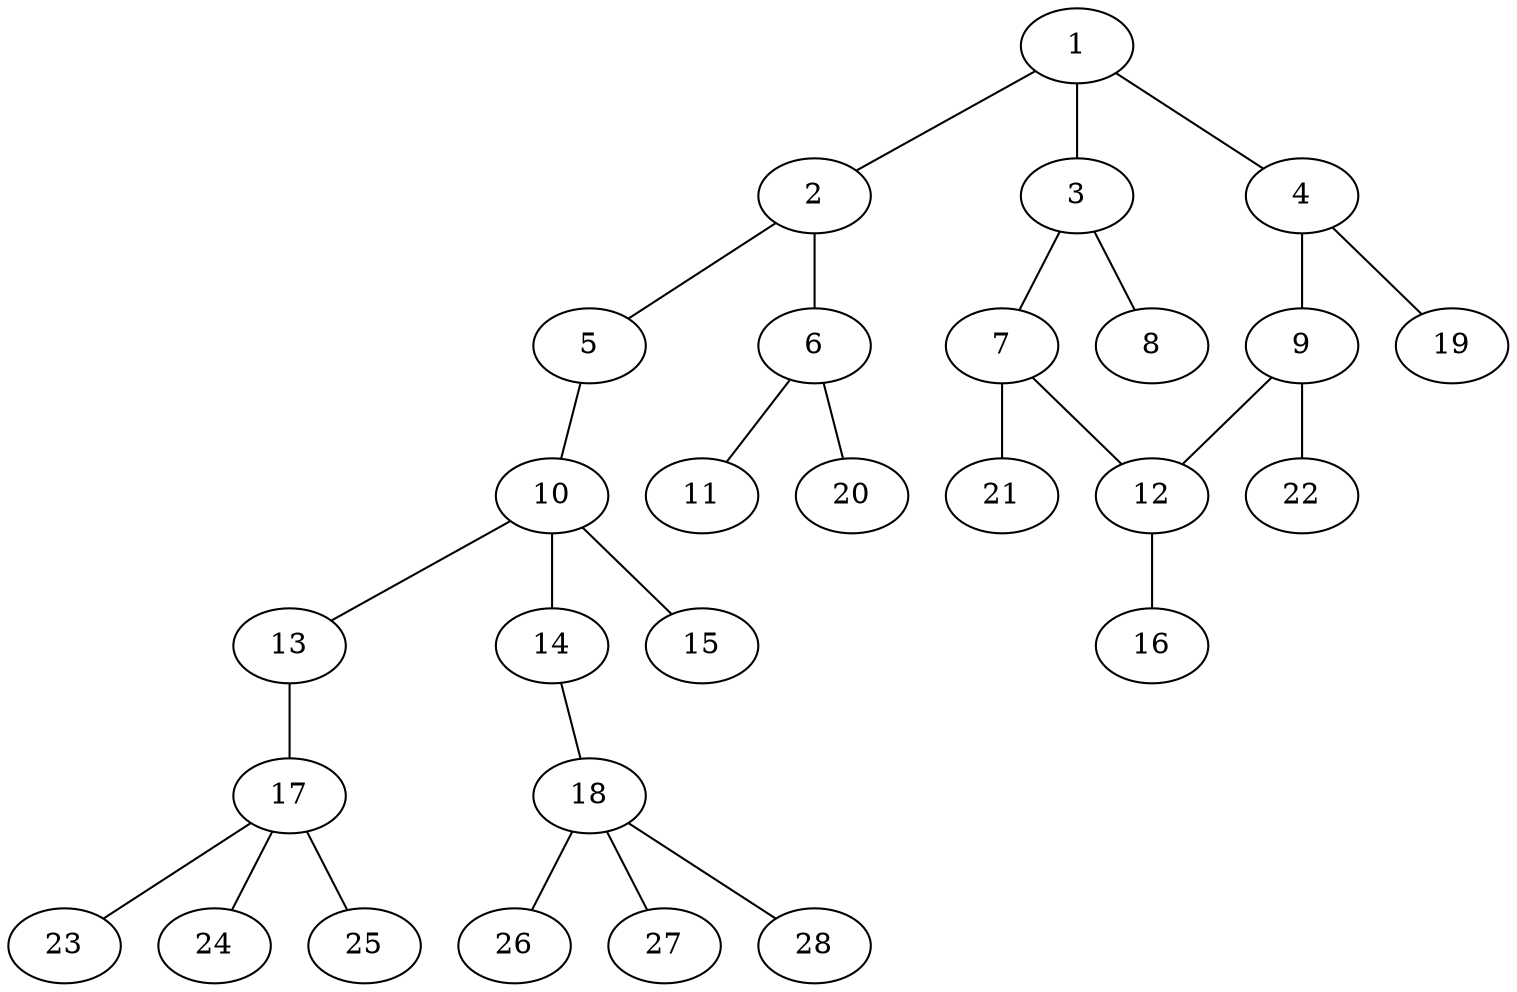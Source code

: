 graph molecule_3591 {
	1	 [chem=C];
	2	 [chem=C];
	1 -- 2	 [valence=1];
	3	 [chem=C];
	1 -- 3	 [valence=1];
	4	 [chem=C];
	1 -- 4	 [valence=2];
	5	 [chem=O];
	2 -- 5	 [valence=1];
	6	 [chem=C];
	2 -- 6	 [valence=2];
	7	 [chem=C];
	3 -- 7	 [valence=2];
	8	 [chem=Cl];
	3 -- 8	 [valence=1];
	9	 [chem=C];
	4 -- 9	 [valence=1];
	19	 [chem=H];
	4 -- 19	 [valence=1];
	10	 [chem=P];
	5 -- 10	 [valence=1];
	11	 [chem=Br];
	6 -- 11	 [valence=1];
	20	 [chem=H];
	6 -- 20	 [valence=1];
	12	 [chem=C];
	7 -- 12	 [valence=1];
	21	 [chem=H];
	7 -- 21	 [valence=1];
	9 -- 12	 [valence=2];
	22	 [chem=H];
	9 -- 22	 [valence=1];
	13	 [chem=O];
	10 -- 13	 [valence=1];
	14	 [chem=O];
	10 -- 14	 [valence=1];
	15	 [chem=O];
	10 -- 15	 [valence=2];
	16	 [chem=Cl];
	12 -- 16	 [valence=1];
	17	 [chem=C];
	13 -- 17	 [valence=1];
	18	 [chem=C];
	14 -- 18	 [valence=1];
	23	 [chem=H];
	17 -- 23	 [valence=1];
	24	 [chem=H];
	17 -- 24	 [valence=1];
	25	 [chem=H];
	17 -- 25	 [valence=1];
	26	 [chem=H];
	18 -- 26	 [valence=1];
	27	 [chem=H];
	18 -- 27	 [valence=1];
	28	 [chem=H];
	18 -- 28	 [valence=1];
}
